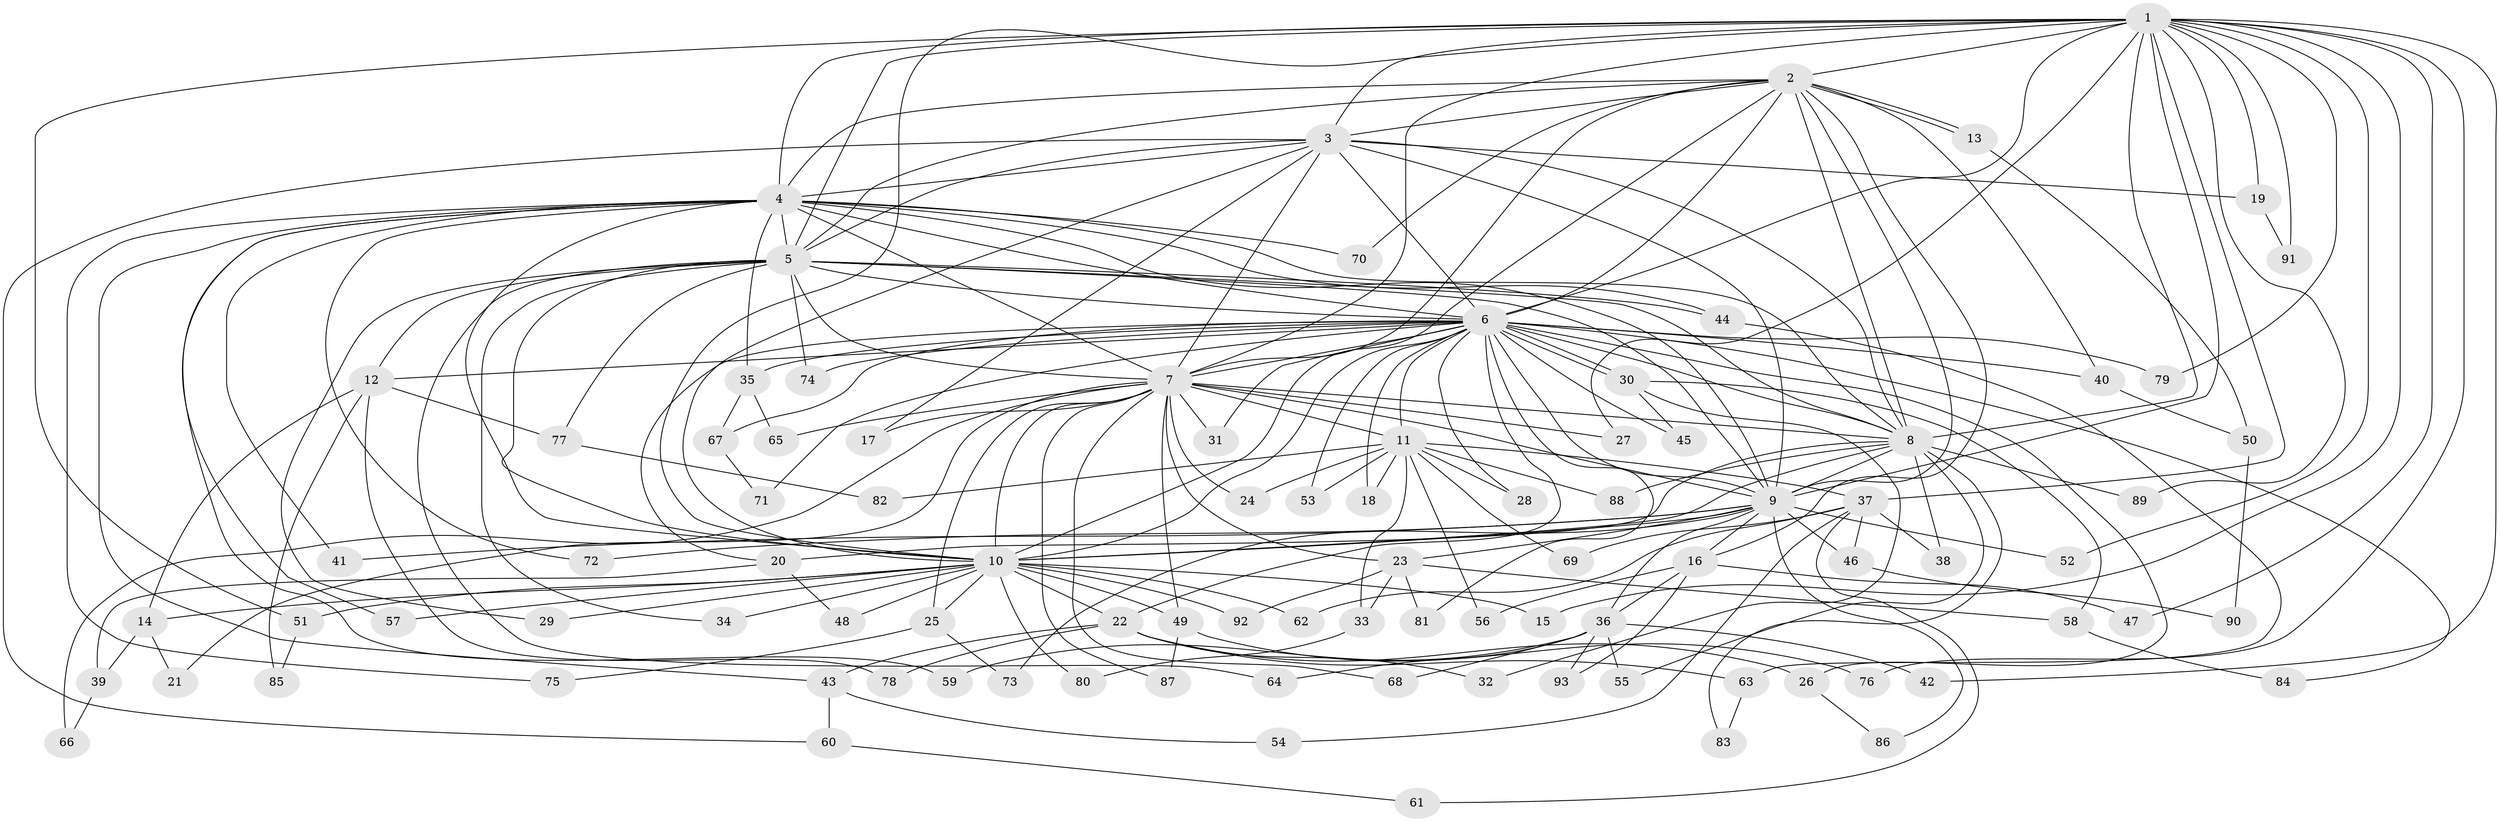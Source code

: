 // Generated by graph-tools (version 1.1) at 2025/14/03/09/25 04:14:14]
// undirected, 93 vertices, 211 edges
graph export_dot {
graph [start="1"]
  node [color=gray90,style=filled];
  1;
  2;
  3;
  4;
  5;
  6;
  7;
  8;
  9;
  10;
  11;
  12;
  13;
  14;
  15;
  16;
  17;
  18;
  19;
  20;
  21;
  22;
  23;
  24;
  25;
  26;
  27;
  28;
  29;
  30;
  31;
  32;
  33;
  34;
  35;
  36;
  37;
  38;
  39;
  40;
  41;
  42;
  43;
  44;
  45;
  46;
  47;
  48;
  49;
  50;
  51;
  52;
  53;
  54;
  55;
  56;
  57;
  58;
  59;
  60;
  61;
  62;
  63;
  64;
  65;
  66;
  67;
  68;
  69;
  70;
  71;
  72;
  73;
  74;
  75;
  76;
  77;
  78;
  79;
  80;
  81;
  82;
  83;
  84;
  85;
  86;
  87;
  88;
  89;
  90;
  91;
  92;
  93;
  1 -- 2;
  1 -- 3;
  1 -- 4;
  1 -- 5;
  1 -- 6;
  1 -- 7;
  1 -- 8;
  1 -- 9;
  1 -- 10;
  1 -- 15;
  1 -- 19;
  1 -- 27;
  1 -- 37;
  1 -- 42;
  1 -- 47;
  1 -- 51;
  1 -- 52;
  1 -- 76;
  1 -- 79;
  1 -- 89;
  1 -- 91;
  2 -- 3;
  2 -- 4;
  2 -- 5;
  2 -- 6;
  2 -- 7;
  2 -- 8;
  2 -- 9;
  2 -- 10;
  2 -- 13;
  2 -- 13;
  2 -- 16;
  2 -- 40;
  2 -- 70;
  3 -- 4;
  3 -- 5;
  3 -- 6;
  3 -- 7;
  3 -- 8;
  3 -- 9;
  3 -- 10;
  3 -- 17;
  3 -- 19;
  3 -- 60;
  4 -- 5;
  4 -- 6;
  4 -- 7;
  4 -- 8;
  4 -- 9;
  4 -- 10;
  4 -- 35;
  4 -- 41;
  4 -- 43;
  4 -- 44;
  4 -- 57;
  4 -- 59;
  4 -- 70;
  4 -- 72;
  4 -- 75;
  5 -- 6;
  5 -- 7;
  5 -- 8;
  5 -- 9;
  5 -- 10;
  5 -- 12;
  5 -- 29;
  5 -- 34;
  5 -- 44;
  5 -- 64;
  5 -- 74;
  5 -- 77;
  6 -- 7;
  6 -- 8;
  6 -- 9;
  6 -- 10;
  6 -- 11;
  6 -- 12;
  6 -- 18;
  6 -- 20;
  6 -- 22;
  6 -- 26;
  6 -- 28;
  6 -- 30;
  6 -- 30;
  6 -- 31;
  6 -- 35;
  6 -- 40;
  6 -- 45;
  6 -- 53;
  6 -- 67;
  6 -- 71;
  6 -- 74;
  6 -- 79;
  6 -- 81;
  6 -- 84;
  7 -- 8;
  7 -- 9;
  7 -- 10;
  7 -- 11;
  7 -- 17;
  7 -- 21;
  7 -- 23;
  7 -- 24;
  7 -- 25;
  7 -- 27;
  7 -- 31;
  7 -- 49;
  7 -- 65;
  7 -- 66;
  7 -- 68;
  7 -- 87;
  8 -- 9;
  8 -- 10;
  8 -- 20;
  8 -- 38;
  8 -- 55;
  8 -- 83;
  8 -- 88;
  8 -- 89;
  9 -- 10;
  9 -- 16;
  9 -- 23;
  9 -- 36;
  9 -- 41;
  9 -- 46;
  9 -- 52;
  9 -- 72;
  9 -- 73;
  9 -- 86;
  10 -- 14;
  10 -- 15;
  10 -- 22;
  10 -- 25;
  10 -- 29;
  10 -- 34;
  10 -- 48;
  10 -- 49;
  10 -- 51;
  10 -- 57;
  10 -- 62;
  10 -- 80;
  10 -- 92;
  11 -- 18;
  11 -- 24;
  11 -- 28;
  11 -- 33;
  11 -- 37;
  11 -- 53;
  11 -- 56;
  11 -- 69;
  11 -- 82;
  11 -- 88;
  12 -- 14;
  12 -- 77;
  12 -- 78;
  12 -- 85;
  13 -- 50;
  14 -- 21;
  14 -- 39;
  16 -- 36;
  16 -- 47;
  16 -- 56;
  16 -- 93;
  19 -- 91;
  20 -- 39;
  20 -- 48;
  22 -- 26;
  22 -- 32;
  22 -- 43;
  22 -- 63;
  22 -- 78;
  23 -- 33;
  23 -- 58;
  23 -- 81;
  23 -- 92;
  25 -- 73;
  25 -- 75;
  26 -- 86;
  30 -- 32;
  30 -- 45;
  30 -- 58;
  33 -- 80;
  35 -- 65;
  35 -- 67;
  36 -- 42;
  36 -- 55;
  36 -- 59;
  36 -- 64;
  36 -- 68;
  36 -- 93;
  37 -- 38;
  37 -- 46;
  37 -- 54;
  37 -- 61;
  37 -- 62;
  37 -- 69;
  39 -- 66;
  40 -- 50;
  43 -- 54;
  43 -- 60;
  44 -- 63;
  46 -- 90;
  49 -- 76;
  49 -- 87;
  50 -- 90;
  51 -- 85;
  58 -- 84;
  60 -- 61;
  63 -- 83;
  67 -- 71;
  77 -- 82;
}
